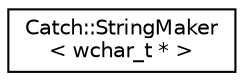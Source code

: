 digraph "Graphical Class Hierarchy"
{
  edge [fontname="Helvetica",fontsize="10",labelfontname="Helvetica",labelfontsize="10"];
  node [fontname="Helvetica",fontsize="10",shape=record];
  rankdir="LR";
  Node1 [label="Catch::StringMaker\l\< wchar_t * \>",height=0.2,width=0.4,color="black", fillcolor="white", style="filled",URL="$structCatch_1_1StringMaker_3_01wchar__t_01_5_01_4.html"];
}

